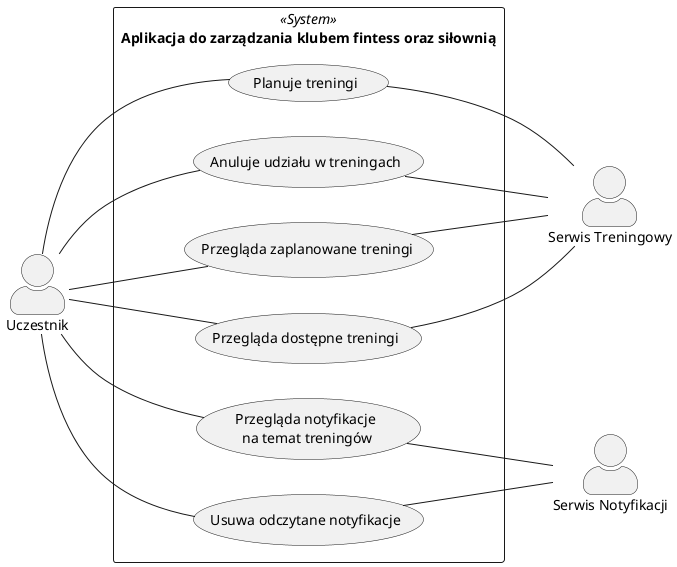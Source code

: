 @startuml
'https://plantuml.com/use-case-diagram

skinparam actorStyle awesome
left to right direction

actor "Uczestnik" as User
actor "Serwis Treningowy" as TrainingsServiceAPI
actor "Serwis Notyfikacji" as NotificationServiceAPI

rectangle "Aplikacja do zarządzania klubem fintess oraz siłownią" as GymManagementApp <<System>> {
    usecase "Planuje treningi" as TrainingScheduling
    usecase "Anuluje udziału w treningach" as TrainingsCancellation
    usecase "Przegląda zaplanowane treningi" as ScheduledTrainings
    usecase "Przegląda dostępne treningi" as TrainingsList
    usecase "Przegląda notyfikacje\n na temat treningów" as TrainingsNotifications
    usecase "Usuwa odczytane notyfikacje" as NotificationsCleanup
}

User -- ScheduledTrainings
User -- TrainingsCancellation
User -- TrainingScheduling
User -- TrainingsList
User -- TrainingsNotifications
User -- NotificationsCleanup

ScheduledTrainings -- TrainingsServiceAPI
TrainingsCancellation -- TrainingsServiceAPI
TrainingScheduling -- TrainingsServiceAPI
TrainingsList -- TrainingsServiceAPI

NotificationsCleanup -- NotificationServiceAPI
TrainingsNotifications -- NotificationServiceAPI

@enduml
